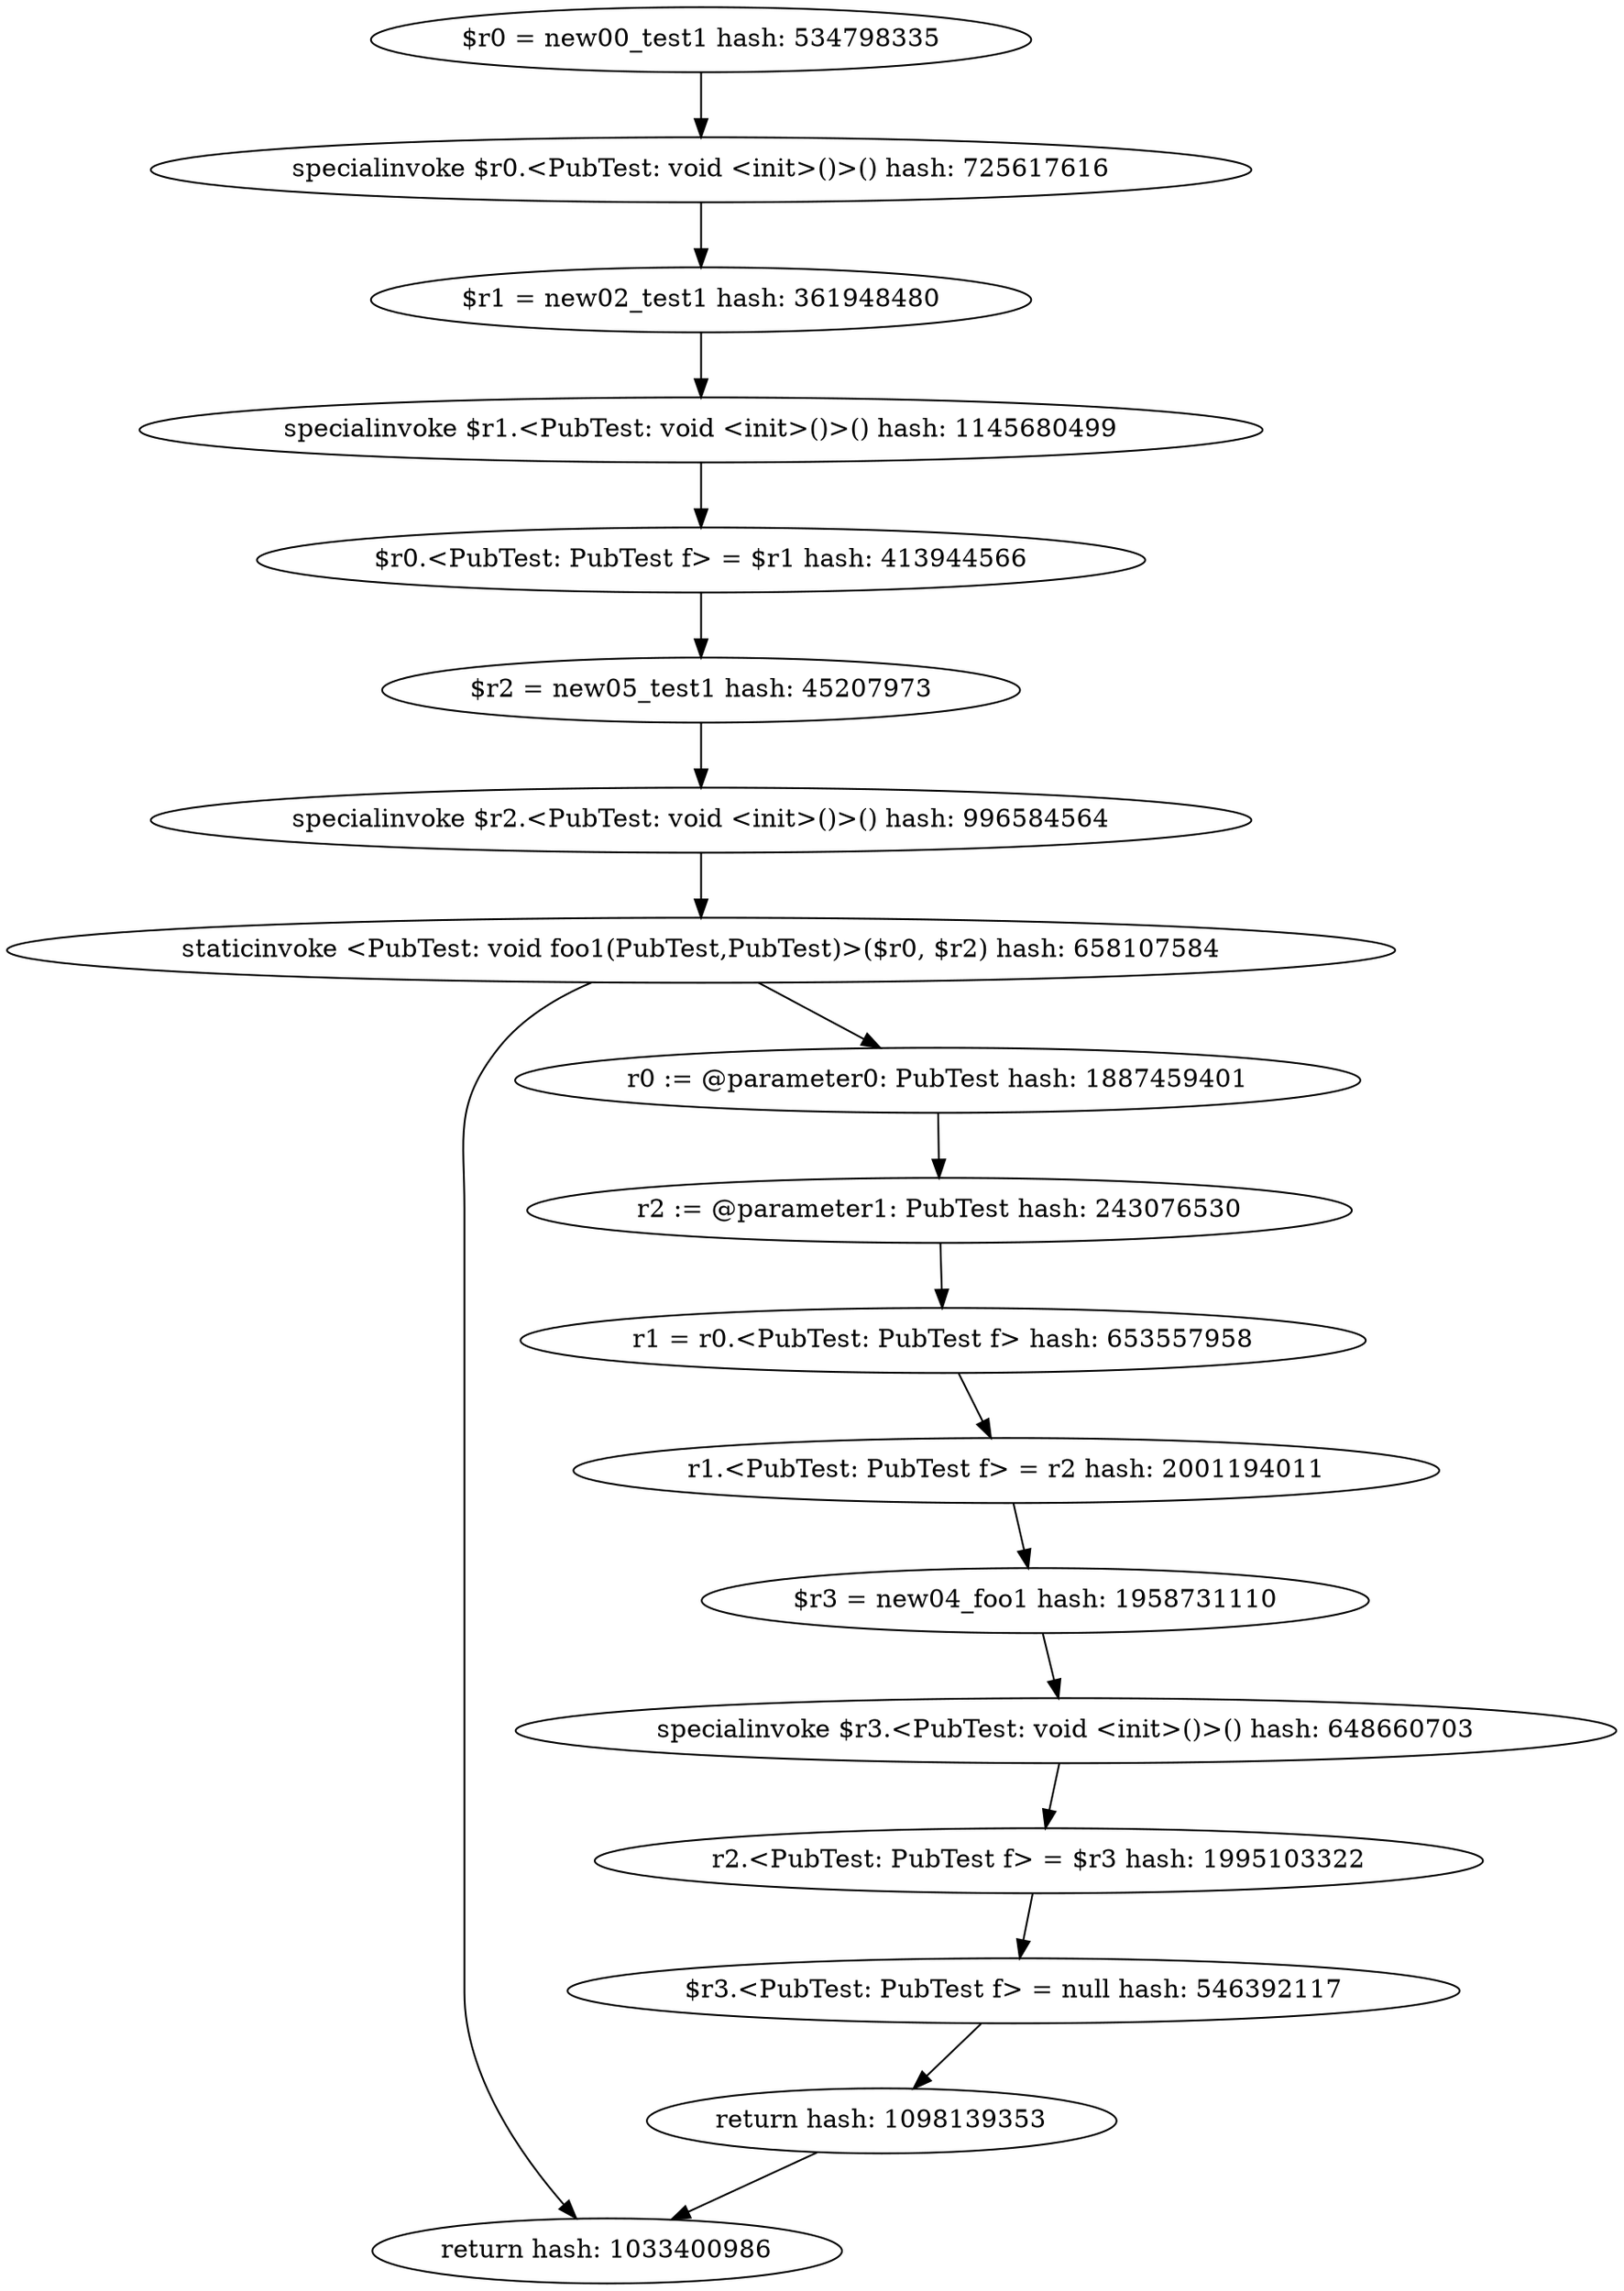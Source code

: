 digraph "./target1-pub/PubTest.test1.intra.debug" {
    "$r0 = new00_test1 hash: 534798335";
    "specialinvoke $r0.<PubTest: void <init>()>() hash: 725617616";
    "$r1 = new02_test1 hash: 361948480";
    "specialinvoke $r1.<PubTest: void <init>()>() hash: 1145680499";
    "$r0.<PubTest: PubTest f> = $r1 hash: 413944566";
    "$r2 = new05_test1 hash: 45207973";
    "specialinvoke $r2.<PubTest: void <init>()>() hash: 996584564";
    "staticinvoke <PubTest: void foo1(PubTest,PubTest)>($r0, $r2) hash: 658107584";
    "return hash: 1033400986";
    "r0 := @parameter0: PubTest hash: 1887459401";
    "r2 := @parameter1: PubTest hash: 243076530";
    "r1 = r0.<PubTest: PubTest f> hash: 653557958";
    "r1.<PubTest: PubTest f> = r2 hash: 2001194011";
    "$r3 = new04_foo1 hash: 1958731110";
    "specialinvoke $r3.<PubTest: void <init>()>() hash: 648660703";
    "r2.<PubTest: PubTest f> = $r3 hash: 1995103322";
    "$r3.<PubTest: PubTest f> = null hash: 546392117";
    "return hash: 1098139353";
    "$r0 = new00_test1 hash: 534798335"->"specialinvoke $r0.<PubTest: void <init>()>() hash: 725617616";
    "specialinvoke $r0.<PubTest: void <init>()>() hash: 725617616"->"$r1 = new02_test1 hash: 361948480";
    "$r1 = new02_test1 hash: 361948480"->"specialinvoke $r1.<PubTest: void <init>()>() hash: 1145680499";
    "specialinvoke $r1.<PubTest: void <init>()>() hash: 1145680499"->"$r0.<PubTest: PubTest f> = $r1 hash: 413944566";
    "$r0.<PubTest: PubTest f> = $r1 hash: 413944566"->"$r2 = new05_test1 hash: 45207973";
    "$r2 = new05_test1 hash: 45207973"->"specialinvoke $r2.<PubTest: void <init>()>() hash: 996584564";
    "specialinvoke $r2.<PubTest: void <init>()>() hash: 996584564"->"staticinvoke <PubTest: void foo1(PubTest,PubTest)>($r0, $r2) hash: 658107584";
    "staticinvoke <PubTest: void foo1(PubTest,PubTest)>($r0, $r2) hash: 658107584"->"return hash: 1033400986";
    "staticinvoke <PubTest: void foo1(PubTest,PubTest)>($r0, $r2) hash: 658107584"->"r0 := @parameter0: PubTest hash: 1887459401";
    "r0 := @parameter0: PubTest hash: 1887459401"->"r2 := @parameter1: PubTest hash: 243076530";
    "r2 := @parameter1: PubTest hash: 243076530"->"r1 = r0.<PubTest: PubTest f> hash: 653557958";
    "r1 = r0.<PubTest: PubTest f> hash: 653557958"->"r1.<PubTest: PubTest f> = r2 hash: 2001194011";
    "r1.<PubTest: PubTest f> = r2 hash: 2001194011"->"$r3 = new04_foo1 hash: 1958731110";
    "$r3 = new04_foo1 hash: 1958731110"->"specialinvoke $r3.<PubTest: void <init>()>() hash: 648660703";
    "specialinvoke $r3.<PubTest: void <init>()>() hash: 648660703"->"r2.<PubTest: PubTest f> = $r3 hash: 1995103322";
    "r2.<PubTest: PubTest f> = $r3 hash: 1995103322"->"$r3.<PubTest: PubTest f> = null hash: 546392117";
    "$r3.<PubTest: PubTest f> = null hash: 546392117"->"return hash: 1098139353";
    "return hash: 1098139353"->"return hash: 1033400986";
}
